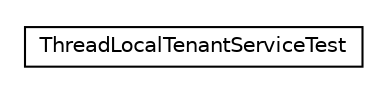 #!/usr/local/bin/dot
#
# Class diagram 
# Generated by UMLGraph version R5_6_6-8-g8d7759 (http://www.umlgraph.org/)
#

digraph G {
	edge [fontname="Helvetica",fontsize=10,labelfontname="Helvetica",labelfontsize=10];
	node [fontname="Helvetica",fontsize=10,shape=plaintext];
	nodesep=0.25;
	ranksep=0.5;
	// org.dayatang.datasource4saas.tenantservice.ThreadLocalTenantServiceTest
	c9676 [label=<<table title="org.dayatang.datasource4saas.tenantservice.ThreadLocalTenantServiceTest" border="0" cellborder="1" cellspacing="0" cellpadding="2" port="p" href="./ThreadLocalTenantServiceTest.html">
		<tr><td><table border="0" cellspacing="0" cellpadding="1">
<tr><td align="center" balign="center"> ThreadLocalTenantServiceTest </td></tr>
		</table></td></tr>
		</table>>, URL="./ThreadLocalTenantServiceTest.html", fontname="Helvetica", fontcolor="black", fontsize=10.0];
}

